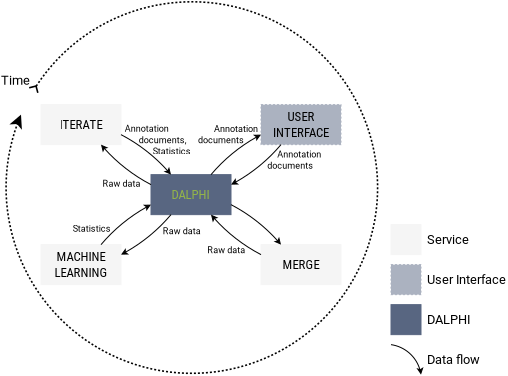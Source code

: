 <?xml version="1.0" encoding="UTF-8"?>
<dia:diagram xmlns:dia="http://www.lysator.liu.se/~alla/dia/">
  <dia:layer name="Hintergrund" visible="true" active="true">
    <dia:object type="Flowchart - Box" version="0" id="O0">
      <dia:attribute name="obj_pos">
        <dia:point val="37.5,19.5"/>
      </dia:attribute>
      <dia:attribute name="obj_bb">
        <dia:rectangle val="37.5,19.5;41.5,21.5"/>
      </dia:attribute>
      <dia:attribute name="elem_corner">
        <dia:point val="37.5,19.5"/>
      </dia:attribute>
      <dia:attribute name="elem_width">
        <dia:real val="4"/>
      </dia:attribute>
      <dia:attribute name="elem_height">
        <dia:real val="2"/>
      </dia:attribute>
      <dia:attribute name="border_width">
        <dia:real val="1.175e-38"/>
      </dia:attribute>
      <dia:attribute name="border_color">
        <dia:color val="#586681"/>
      </dia:attribute>
      <dia:attribute name="inner_color">
        <dia:color val="#586681"/>
      </dia:attribute>
      <dia:attribute name="show_background">
        <dia:boolean val="true"/>
      </dia:attribute>
      <dia:attribute name="padding">
        <dia:real val="0.5"/>
      </dia:attribute>
      <dia:attribute name="text">
        <dia:composite type="text">
          <dia:attribute name="string">
            <dia:string>##</dia:string>
          </dia:attribute>
          <dia:attribute name="font">
            <dia:font family="sans" style="0" name="Helvetica"/>
          </dia:attribute>
          <dia:attribute name="height">
            <dia:real val="0.8"/>
          </dia:attribute>
          <dia:attribute name="pos">
            <dia:point val="39.5,20.695"/>
          </dia:attribute>
          <dia:attribute name="color">
            <dia:color val="#000000"/>
          </dia:attribute>
          <dia:attribute name="alignment">
            <dia:enum val="1"/>
          </dia:attribute>
        </dia:composite>
      </dia:attribute>
    </dia:object>
    <dia:object type="Standard - Text" version="1" id="O1">
      <dia:attribute name="obj_pos">
        <dia:point val="39.5,20.5"/>
      </dia:attribute>
      <dia:attribute name="obj_bb">
        <dia:rectangle val="38.524,20.079;40.476,20.921"/>
      </dia:attribute>
      <dia:attribute name="text">
        <dia:composite type="text">
          <dia:attribute name="string">
            <dia:string>#DALPHI#</dia:string>
          </dia:attribute>
          <dia:attribute name="font">
            <dia:font family="Roboto Condensed" style="0" name="Courier"/>
          </dia:attribute>
          <dia:attribute name="height">
            <dia:real val="0.8"/>
          </dia:attribute>
          <dia:attribute name="pos">
            <dia:point val="39.5,20.749"/>
          </dia:attribute>
          <dia:attribute name="color">
            <dia:color val="#93b449"/>
          </dia:attribute>
          <dia:attribute name="alignment">
            <dia:enum val="1"/>
          </dia:attribute>
        </dia:composite>
      </dia:attribute>
      <dia:attribute name="valign">
        <dia:enum val="2"/>
      </dia:attribute>
      <dia:connections>
        <dia:connection handle="0" to="O0" connection="16"/>
      </dia:connections>
    </dia:object>
    <dia:object type="Flowchart - Box" version="0" id="O2">
      <dia:attribute name="obj_pos">
        <dia:point val="43,23"/>
      </dia:attribute>
      <dia:attribute name="obj_bb">
        <dia:rectangle val="43,23;47,25"/>
      </dia:attribute>
      <dia:attribute name="elem_corner">
        <dia:point val="43,23"/>
      </dia:attribute>
      <dia:attribute name="elem_width">
        <dia:real val="4"/>
      </dia:attribute>
      <dia:attribute name="elem_height">
        <dia:real val="2"/>
      </dia:attribute>
      <dia:attribute name="border_width">
        <dia:real val="1.175e-38"/>
      </dia:attribute>
      <dia:attribute name="border_color">
        <dia:color val="#f5f5f5"/>
      </dia:attribute>
      <dia:attribute name="inner_color">
        <dia:color val="#f5f5f5"/>
      </dia:attribute>
      <dia:attribute name="show_background">
        <dia:boolean val="true"/>
      </dia:attribute>
      <dia:attribute name="padding">
        <dia:real val="0.5"/>
      </dia:attribute>
      <dia:attribute name="text">
        <dia:composite type="text">
          <dia:attribute name="string">
            <dia:string>##</dia:string>
          </dia:attribute>
          <dia:attribute name="font">
            <dia:font family="sans" style="0" name="Helvetica"/>
          </dia:attribute>
          <dia:attribute name="height">
            <dia:real val="0.8"/>
          </dia:attribute>
          <dia:attribute name="pos">
            <dia:point val="45,24.195"/>
          </dia:attribute>
          <dia:attribute name="color">
            <dia:color val="#000000"/>
          </dia:attribute>
          <dia:attribute name="alignment">
            <dia:enum val="1"/>
          </dia:attribute>
        </dia:composite>
      </dia:attribute>
    </dia:object>
    <dia:object type="Standard - Text" version="1" id="O3">
      <dia:attribute name="obj_pos">
        <dia:point val="45,24"/>
      </dia:attribute>
      <dia:attribute name="obj_bb">
        <dia:rectangle val="44.083,23.579;45.917,24.421"/>
      </dia:attribute>
      <dia:attribute name="text">
        <dia:composite type="text">
          <dia:attribute name="string">
            <dia:string>#MERGE#</dia:string>
          </dia:attribute>
          <dia:attribute name="font">
            <dia:font family="Roboto Condensed" style="0" name="Courier"/>
          </dia:attribute>
          <dia:attribute name="height">
            <dia:real val="0.8"/>
          </dia:attribute>
          <dia:attribute name="pos">
            <dia:point val="45,24.249"/>
          </dia:attribute>
          <dia:attribute name="color">
            <dia:color val="#000000"/>
          </dia:attribute>
          <dia:attribute name="alignment">
            <dia:enum val="1"/>
          </dia:attribute>
        </dia:composite>
      </dia:attribute>
      <dia:attribute name="valign">
        <dia:enum val="2"/>
      </dia:attribute>
      <dia:connections>
        <dia:connection handle="0" to="O2" connection="16"/>
      </dia:connections>
    </dia:object>
    <dia:object type="Flowchart - Box" version="0" id="O4">
      <dia:attribute name="obj_pos">
        <dia:point val="32,16"/>
      </dia:attribute>
      <dia:attribute name="obj_bb">
        <dia:rectangle val="32,16;36,18"/>
      </dia:attribute>
      <dia:attribute name="elem_corner">
        <dia:point val="32,16"/>
      </dia:attribute>
      <dia:attribute name="elem_width">
        <dia:real val="4"/>
      </dia:attribute>
      <dia:attribute name="elem_height">
        <dia:real val="2"/>
      </dia:attribute>
      <dia:attribute name="border_width">
        <dia:real val="1.175e-38"/>
      </dia:attribute>
      <dia:attribute name="border_color">
        <dia:color val="#f5f5f5"/>
      </dia:attribute>
      <dia:attribute name="inner_color">
        <dia:color val="#f5f5f5"/>
      </dia:attribute>
      <dia:attribute name="show_background">
        <dia:boolean val="true"/>
      </dia:attribute>
      <dia:attribute name="padding">
        <dia:real val="0.5"/>
      </dia:attribute>
      <dia:attribute name="text">
        <dia:composite type="text">
          <dia:attribute name="string">
            <dia:string>##</dia:string>
          </dia:attribute>
          <dia:attribute name="font">
            <dia:font family="sans" style="0" name="Helvetica"/>
          </dia:attribute>
          <dia:attribute name="height">
            <dia:real val="0.8"/>
          </dia:attribute>
          <dia:attribute name="pos">
            <dia:point val="34,17.195"/>
          </dia:attribute>
          <dia:attribute name="color">
            <dia:color val="#000000"/>
          </dia:attribute>
          <dia:attribute name="alignment">
            <dia:enum val="1"/>
          </dia:attribute>
        </dia:composite>
      </dia:attribute>
    </dia:object>
    <dia:object type="Standard - Text" version="1" id="O5">
      <dia:attribute name="obj_pos">
        <dia:point val="34,17"/>
      </dia:attribute>
      <dia:attribute name="obj_bb">
        <dia:rectangle val="32.935,16.579;35.065,17.421"/>
      </dia:attribute>
      <dia:attribute name="text">
        <dia:composite type="text">
          <dia:attribute name="string">
            <dia:string>#ITERATE#</dia:string>
          </dia:attribute>
          <dia:attribute name="font">
            <dia:font family="Roboto Condensed" style="0" name="Courier"/>
          </dia:attribute>
          <dia:attribute name="height">
            <dia:real val="0.8"/>
          </dia:attribute>
          <dia:attribute name="pos">
            <dia:point val="34,17.249"/>
          </dia:attribute>
          <dia:attribute name="color">
            <dia:color val="#000000"/>
          </dia:attribute>
          <dia:attribute name="alignment">
            <dia:enum val="1"/>
          </dia:attribute>
        </dia:composite>
      </dia:attribute>
      <dia:attribute name="valign">
        <dia:enum val="2"/>
      </dia:attribute>
      <dia:connections>
        <dia:connection handle="0" to="O4" connection="16"/>
      </dia:connections>
    </dia:object>
    <dia:object type="Standard - Arc" version="0" id="O6">
      <dia:attribute name="obj_pos">
        <dia:point val="36,17.5"/>
      </dia:attribute>
      <dia:attribute name="obj_bb">
        <dia:rectangle val="35.965,17.465;38.535,19.535"/>
      </dia:attribute>
      <dia:attribute name="conn_endpoints">
        <dia:point val="36,17.5"/>
        <dia:point val="38.5,19.5"/>
      </dia:attribute>
      <dia:attribute name="curve_distance">
        <dia:real val="-0.156"/>
      </dia:attribute>
      <dia:attribute name="line_width">
        <dia:real val="0.05"/>
      </dia:attribute>
      <dia:attribute name="end_arrow">
        <dia:enum val="22"/>
      </dia:attribute>
      <dia:attribute name="end_arrow_length">
        <dia:real val="0.25"/>
      </dia:attribute>
      <dia:attribute name="end_arrow_width">
        <dia:real val="0.25"/>
      </dia:attribute>
      <dia:connections>
        <dia:connection handle="0" to="O4" connection="10"/>
        <dia:connection handle="1" to="O0" connection="1"/>
      </dia:connections>
    </dia:object>
    <dia:object type="Flowchart - Box" version="0" id="O7">
      <dia:attribute name="obj_pos">
        <dia:point val="43,16"/>
      </dia:attribute>
      <dia:attribute name="obj_bb">
        <dia:rectangle val="43,16;47,18"/>
      </dia:attribute>
      <dia:attribute name="elem_corner">
        <dia:point val="43,16"/>
      </dia:attribute>
      <dia:attribute name="elem_width">
        <dia:real val="4"/>
      </dia:attribute>
      <dia:attribute name="elem_height">
        <dia:real val="2"/>
      </dia:attribute>
      <dia:attribute name="border_width">
        <dia:real val="1.175e-38"/>
      </dia:attribute>
      <dia:attribute name="border_color">
        <dia:color val="#abb2c0"/>
      </dia:attribute>
      <dia:attribute name="inner_color">
        <dia:color val="#abb2c0"/>
      </dia:attribute>
      <dia:attribute name="show_background">
        <dia:boolean val="true"/>
      </dia:attribute>
      <dia:attribute name="line_style">
        <dia:enum val="4"/>
      </dia:attribute>
      <dia:attribute name="padding">
        <dia:real val="0.5"/>
      </dia:attribute>
      <dia:attribute name="text">
        <dia:composite type="text">
          <dia:attribute name="string">
            <dia:string>##</dia:string>
          </dia:attribute>
          <dia:attribute name="font">
            <dia:font family="sans" style="0" name="Helvetica"/>
          </dia:attribute>
          <dia:attribute name="height">
            <dia:real val="0.8"/>
          </dia:attribute>
          <dia:attribute name="pos">
            <dia:point val="45,17.195"/>
          </dia:attribute>
          <dia:attribute name="color">
            <dia:color val="#000000"/>
          </dia:attribute>
          <dia:attribute name="alignment">
            <dia:enum val="1"/>
          </dia:attribute>
        </dia:composite>
      </dia:attribute>
    </dia:object>
    <dia:object type="Standard - Text" version="1" id="O8">
      <dia:attribute name="obj_pos">
        <dia:point val="45,17"/>
      </dia:attribute>
      <dia:attribute name="obj_bb">
        <dia:rectangle val="43.574,16.179;46.426,17.821"/>
      </dia:attribute>
      <dia:attribute name="text">
        <dia:composite type="text">
          <dia:attribute name="string">
            <dia:string>#USER
INTERFACE#</dia:string>
          </dia:attribute>
          <dia:attribute name="font">
            <dia:font family="Roboto Condensed" style="0" name="Courier"/>
          </dia:attribute>
          <dia:attribute name="height">
            <dia:real val="0.8"/>
          </dia:attribute>
          <dia:attribute name="pos">
            <dia:point val="45,16.849"/>
          </dia:attribute>
          <dia:attribute name="color">
            <dia:color val="#000000"/>
          </dia:attribute>
          <dia:attribute name="alignment">
            <dia:enum val="1"/>
          </dia:attribute>
        </dia:composite>
      </dia:attribute>
      <dia:attribute name="valign">
        <dia:enum val="2"/>
      </dia:attribute>
      <dia:connections>
        <dia:connection handle="0" to="O7" connection="16"/>
      </dia:connections>
    </dia:object>
    <dia:object type="Flowchart - Box" version="0" id="O9">
      <dia:attribute name="obj_pos">
        <dia:point val="32,23"/>
      </dia:attribute>
      <dia:attribute name="obj_bb">
        <dia:rectangle val="32,23;36,25"/>
      </dia:attribute>
      <dia:attribute name="elem_corner">
        <dia:point val="32,23"/>
      </dia:attribute>
      <dia:attribute name="elem_width">
        <dia:real val="4"/>
      </dia:attribute>
      <dia:attribute name="elem_height">
        <dia:real val="2"/>
      </dia:attribute>
      <dia:attribute name="border_width">
        <dia:real val="1.175e-38"/>
      </dia:attribute>
      <dia:attribute name="border_color">
        <dia:color val="#f5f5f5"/>
      </dia:attribute>
      <dia:attribute name="inner_color">
        <dia:color val="#f5f5f5"/>
      </dia:attribute>
      <dia:attribute name="show_background">
        <dia:boolean val="true"/>
      </dia:attribute>
      <dia:attribute name="padding">
        <dia:real val="0.5"/>
      </dia:attribute>
      <dia:attribute name="text">
        <dia:composite type="text">
          <dia:attribute name="string">
            <dia:string>##</dia:string>
          </dia:attribute>
          <dia:attribute name="font">
            <dia:font family="sans" style="0" name="Helvetica"/>
          </dia:attribute>
          <dia:attribute name="height">
            <dia:real val="0.8"/>
          </dia:attribute>
          <dia:attribute name="pos">
            <dia:point val="34,24.195"/>
          </dia:attribute>
          <dia:attribute name="color">
            <dia:color val="#000000"/>
          </dia:attribute>
          <dia:attribute name="alignment">
            <dia:enum val="1"/>
          </dia:attribute>
        </dia:composite>
      </dia:attribute>
    </dia:object>
    <dia:object type="Standard - Text" version="1" id="O10">
      <dia:attribute name="obj_pos">
        <dia:point val="34,24"/>
      </dia:attribute>
      <dia:attribute name="obj_bb">
        <dia:rectangle val="32.667,23.179;35.333,24.821"/>
      </dia:attribute>
      <dia:attribute name="text">
        <dia:composite type="text">
          <dia:attribute name="string">
            <dia:string>#MACHINE
LEARNING#</dia:string>
          </dia:attribute>
          <dia:attribute name="font">
            <dia:font family="Roboto Condensed" style="0" name="Courier"/>
          </dia:attribute>
          <dia:attribute name="height">
            <dia:real val="0.8"/>
          </dia:attribute>
          <dia:attribute name="pos">
            <dia:point val="34,23.849"/>
          </dia:attribute>
          <dia:attribute name="color">
            <dia:color val="#000000"/>
          </dia:attribute>
          <dia:attribute name="alignment">
            <dia:enum val="1"/>
          </dia:attribute>
        </dia:composite>
      </dia:attribute>
      <dia:attribute name="valign">
        <dia:enum val="2"/>
      </dia:attribute>
      <dia:connections>
        <dia:connection handle="0" to="O9" connection="16"/>
      </dia:connections>
    </dia:object>
    <dia:object type="Standard - Arc" version="0" id="O11">
      <dia:attribute name="obj_pos">
        <dia:point val="31.5,15.5"/>
      </dia:attribute>
      <dia:attribute name="obj_bb">
        <dia:rectangle val="30.214,10.818;48.871,29.474"/>
      </dia:attribute>
      <dia:attribute name="conn_endpoints">
        <dia:point val="31.5,15.5"/>
        <dia:point val="31,16.5"/>
      </dia:attribute>
      <dia:attribute name="curve_distance">
        <dia:real val="-18.559"/>
      </dia:attribute>
      <dia:attribute name="line_width">
        <dia:real val="0.08"/>
      </dia:attribute>
      <dia:attribute name="line_style">
        <dia:enum val="4"/>
      </dia:attribute>
      <dia:attribute name="start_arrow">
        <dia:enum val="25"/>
      </dia:attribute>
      <dia:attribute name="start_arrow_length">
        <dia:real val="0.5"/>
      </dia:attribute>
      <dia:attribute name="start_arrow_width">
        <dia:real val="0.5"/>
      </dia:attribute>
      <dia:attribute name="end_arrow">
        <dia:enum val="22"/>
      </dia:attribute>
      <dia:attribute name="end_arrow_length">
        <dia:real val="0.5"/>
      </dia:attribute>
      <dia:attribute name="end_arrow_width">
        <dia:real val="0.5"/>
      </dia:attribute>
    </dia:object>
    <dia:object type="Flowchart - Box" version="0" id="O12">
      <dia:attribute name="obj_pos">
        <dia:point val="49.5,22"/>
      </dia:attribute>
      <dia:attribute name="obj_bb">
        <dia:rectangle val="49.5,22;51,23.5"/>
      </dia:attribute>
      <dia:attribute name="elem_corner">
        <dia:point val="49.5,22"/>
      </dia:attribute>
      <dia:attribute name="elem_width">
        <dia:real val="1.5"/>
      </dia:attribute>
      <dia:attribute name="elem_height">
        <dia:real val="1.5"/>
      </dia:attribute>
      <dia:attribute name="border_width">
        <dia:real val="1.175e-38"/>
      </dia:attribute>
      <dia:attribute name="border_color">
        <dia:color val="#f5f5f5"/>
      </dia:attribute>
      <dia:attribute name="inner_color">
        <dia:color val="#f5f5f5"/>
      </dia:attribute>
      <dia:attribute name="show_background">
        <dia:boolean val="true"/>
      </dia:attribute>
      <dia:attribute name="padding">
        <dia:real val="0.5"/>
      </dia:attribute>
      <dia:attribute name="text">
        <dia:composite type="text">
          <dia:attribute name="string">
            <dia:string>##</dia:string>
          </dia:attribute>
          <dia:attribute name="font">
            <dia:font family="Roboto" style="0" name="Courier"/>
          </dia:attribute>
          <dia:attribute name="height">
            <dia:real val="0.1"/>
          </dia:attribute>
          <dia:attribute name="pos">
            <dia:point val="50.25,22.785"/>
          </dia:attribute>
          <dia:attribute name="color">
            <dia:color val="#000000"/>
          </dia:attribute>
          <dia:attribute name="alignment">
            <dia:enum val="1"/>
          </dia:attribute>
        </dia:composite>
      </dia:attribute>
    </dia:object>
    <dia:object type="Standard - Text" version="1" id="O13">
      <dia:attribute name="obj_pos">
        <dia:point val="51,22.75"/>
      </dia:attribute>
      <dia:attribute name="obj_bb">
        <dia:rectangle val="51,22.329;53.398,23.171"/>
      </dia:attribute>
      <dia:attribute name="text">
        <dia:composite type="text">
          <dia:attribute name="string">
            <dia:string>#  Service#</dia:string>
          </dia:attribute>
          <dia:attribute name="font">
            <dia:font family="Roboto" style="0" name="Courier"/>
          </dia:attribute>
          <dia:attribute name="height">
            <dia:real val="0.8"/>
          </dia:attribute>
          <dia:attribute name="pos">
            <dia:point val="51,22.999"/>
          </dia:attribute>
          <dia:attribute name="color">
            <dia:color val="#000000"/>
          </dia:attribute>
          <dia:attribute name="alignment">
            <dia:enum val="0"/>
          </dia:attribute>
        </dia:composite>
      </dia:attribute>
      <dia:attribute name="valign">
        <dia:enum val="2"/>
      </dia:attribute>
      <dia:connections>
        <dia:connection handle="0" to="O12" connection="8"/>
      </dia:connections>
    </dia:object>
    <dia:object type="Flowchart - Box" version="0" id="O14">
      <dia:attribute name="obj_pos">
        <dia:point val="49.5,24"/>
      </dia:attribute>
      <dia:attribute name="obj_bb">
        <dia:rectangle val="49.5,24;51,25.5"/>
      </dia:attribute>
      <dia:attribute name="elem_corner">
        <dia:point val="49.5,24"/>
      </dia:attribute>
      <dia:attribute name="elem_width">
        <dia:real val="1.5"/>
      </dia:attribute>
      <dia:attribute name="elem_height">
        <dia:real val="1.5"/>
      </dia:attribute>
      <dia:attribute name="border_width">
        <dia:real val="1.175e-38"/>
      </dia:attribute>
      <dia:attribute name="border_color">
        <dia:color val="#abb2c0"/>
      </dia:attribute>
      <dia:attribute name="inner_color">
        <dia:color val="#abb2c0"/>
      </dia:attribute>
      <dia:attribute name="show_background">
        <dia:boolean val="true"/>
      </dia:attribute>
      <dia:attribute name="line_style">
        <dia:enum val="4"/>
      </dia:attribute>
      <dia:attribute name="padding">
        <dia:real val="0.5"/>
      </dia:attribute>
      <dia:attribute name="text">
        <dia:composite type="text">
          <dia:attribute name="string">
            <dia:string>##</dia:string>
          </dia:attribute>
          <dia:attribute name="font">
            <dia:font family="sans" style="0" name="Helvetica"/>
          </dia:attribute>
          <dia:attribute name="height">
            <dia:real val="0.1"/>
          </dia:attribute>
          <dia:attribute name="pos">
            <dia:point val="50.25,24.775"/>
          </dia:attribute>
          <dia:attribute name="color">
            <dia:color val="#000000"/>
          </dia:attribute>
          <dia:attribute name="alignment">
            <dia:enum val="1"/>
          </dia:attribute>
        </dia:composite>
      </dia:attribute>
    </dia:object>
    <dia:object type="Flowchart - Box" version="0" id="O15">
      <dia:attribute name="obj_pos">
        <dia:point val="49.5,26"/>
      </dia:attribute>
      <dia:attribute name="obj_bb">
        <dia:rectangle val="49.5,26;51,27.5"/>
      </dia:attribute>
      <dia:attribute name="elem_corner">
        <dia:point val="49.5,26"/>
      </dia:attribute>
      <dia:attribute name="elem_width">
        <dia:real val="1.5"/>
      </dia:attribute>
      <dia:attribute name="elem_height">
        <dia:real val="1.5"/>
      </dia:attribute>
      <dia:attribute name="border_width">
        <dia:real val="1.175e-38"/>
      </dia:attribute>
      <dia:attribute name="border_color">
        <dia:color val="#586681"/>
      </dia:attribute>
      <dia:attribute name="inner_color">
        <dia:color val="#586681"/>
      </dia:attribute>
      <dia:attribute name="show_background">
        <dia:boolean val="true"/>
      </dia:attribute>
      <dia:attribute name="padding">
        <dia:real val="0.5"/>
      </dia:attribute>
      <dia:attribute name="text">
        <dia:composite type="text">
          <dia:attribute name="string">
            <dia:string>##</dia:string>
          </dia:attribute>
          <dia:attribute name="font">
            <dia:font family="sans" style="0" name="Helvetica"/>
          </dia:attribute>
          <dia:attribute name="height">
            <dia:real val="0.1"/>
          </dia:attribute>
          <dia:attribute name="pos">
            <dia:point val="50.25,26.775"/>
          </dia:attribute>
          <dia:attribute name="color">
            <dia:color val="#000000"/>
          </dia:attribute>
          <dia:attribute name="alignment">
            <dia:enum val="1"/>
          </dia:attribute>
        </dia:composite>
      </dia:attribute>
    </dia:object>
    <dia:object type="Standard - Text" version="1" id="O16">
      <dia:attribute name="obj_pos">
        <dia:point val="51,24.75"/>
      </dia:attribute>
      <dia:attribute name="obj_bb">
        <dia:rectangle val="51,24.329;55.32,25.171"/>
      </dia:attribute>
      <dia:attribute name="text">
        <dia:composite type="text">
          <dia:attribute name="string">
            <dia:string>#  User Interface#</dia:string>
          </dia:attribute>
          <dia:attribute name="font">
            <dia:font family="Roboto" style="0" name="Courier"/>
          </dia:attribute>
          <dia:attribute name="height">
            <dia:real val="0.8"/>
          </dia:attribute>
          <dia:attribute name="pos">
            <dia:point val="51,24.999"/>
          </dia:attribute>
          <dia:attribute name="color">
            <dia:color val="#000000"/>
          </dia:attribute>
          <dia:attribute name="alignment">
            <dia:enum val="0"/>
          </dia:attribute>
        </dia:composite>
      </dia:attribute>
      <dia:attribute name="valign">
        <dia:enum val="2"/>
      </dia:attribute>
      <dia:connections>
        <dia:connection handle="0" to="O14" connection="8"/>
      </dia:connections>
    </dia:object>
    <dia:object type="Standard - Text" version="1" id="O17">
      <dia:attribute name="obj_pos">
        <dia:point val="51,26.75"/>
      </dia:attribute>
      <dia:attribute name="obj_bb">
        <dia:rectangle val="51,26.329;53.535,27.171"/>
      </dia:attribute>
      <dia:attribute name="text">
        <dia:composite type="text">
          <dia:attribute name="string">
            <dia:string>#  DALPHI#</dia:string>
          </dia:attribute>
          <dia:attribute name="font">
            <dia:font family="Roboto" style="0" name="Courier"/>
          </dia:attribute>
          <dia:attribute name="height">
            <dia:real val="0.8"/>
          </dia:attribute>
          <dia:attribute name="pos">
            <dia:point val="51,26.999"/>
          </dia:attribute>
          <dia:attribute name="color">
            <dia:color val="#000000"/>
          </dia:attribute>
          <dia:attribute name="alignment">
            <dia:enum val="0"/>
          </dia:attribute>
        </dia:composite>
      </dia:attribute>
      <dia:attribute name="valign">
        <dia:enum val="2"/>
      </dia:attribute>
      <dia:connections>
        <dia:connection handle="0" to="O15" connection="8"/>
      </dia:connections>
    </dia:object>
    <dia:object type="Standard - Text" version="1" id="O18">
      <dia:attribute name="obj_pos">
        <dia:point val="36.19,17.771"/>
      </dia:attribute>
      <dia:attribute name="obj_bb">
        <dia:rectangle val="36.19,16.908;39.643,18.634"/>
      </dia:attribute>
      <dia:attribute name="text">
        <dia:composite type="text">
          <dia:attribute name="string">
            <dia:string>#Annotation
       documents,
              Statistics#</dia:string>
          </dia:attribute>
          <dia:attribute name="font">
            <dia:font family="Roboto" style="0" name="Courier"/>
          </dia:attribute>
          <dia:attribute name="height">
            <dia:real val="0.564"/>
          </dia:attribute>
          <dia:attribute name="pos">
            <dia:point val="36.19,17.383"/>
          </dia:attribute>
          <dia:attribute name="color">
            <dia:color val="#000000"/>
          </dia:attribute>
          <dia:attribute name="alignment">
            <dia:enum val="0"/>
          </dia:attribute>
        </dia:composite>
      </dia:attribute>
      <dia:attribute name="valign">
        <dia:enum val="2"/>
      </dia:attribute>
    </dia:object>
    <dia:object type="Standard - Text" version="1" id="O19">
      <dia:attribute name="obj_pos">
        <dia:point val="36.977,19.954"/>
      </dia:attribute>
      <dia:attribute name="obj_bb">
        <dia:rectangle val="35.11,19.655;36.977,20.253"/>
      </dia:attribute>
      <dia:attribute name="text">
        <dia:composite type="text">
          <dia:attribute name="string">
            <dia:string>#Raw data#</dia:string>
          </dia:attribute>
          <dia:attribute name="font">
            <dia:font family="Roboto" style="0" name="Courier"/>
          </dia:attribute>
          <dia:attribute name="height">
            <dia:real val="0.564"/>
          </dia:attribute>
          <dia:attribute name="pos">
            <dia:point val="36.977,20.131"/>
          </dia:attribute>
          <dia:attribute name="color">
            <dia:color val="#000000"/>
          </dia:attribute>
          <dia:attribute name="alignment">
            <dia:enum val="2"/>
          </dia:attribute>
        </dia:composite>
      </dia:attribute>
      <dia:attribute name="valign">
        <dia:enum val="2"/>
      </dia:attribute>
    </dia:object>
    <dia:object type="Standard - Text" version="1" id="O20">
      <dia:attribute name="obj_pos">
        <dia:point val="42.844,17.5"/>
      </dia:attribute>
      <dia:attribute name="obj_bb">
        <dia:rectangle val="39.789,16.919;42.844,18.081"/>
      </dia:attribute>
      <dia:attribute name="text">
        <dia:composite type="text">
          <dia:attribute name="string">
            <dia:string>#Annotation
documents       #</dia:string>
          </dia:attribute>
          <dia:attribute name="font">
            <dia:font family="Roboto" style="0" name="Courier"/>
          </dia:attribute>
          <dia:attribute name="height">
            <dia:real val="0.564"/>
          </dia:attribute>
          <dia:attribute name="pos">
            <dia:point val="42.844,17.394"/>
          </dia:attribute>
          <dia:attribute name="color">
            <dia:color val="#000000"/>
          </dia:attribute>
          <dia:attribute name="alignment">
            <dia:enum val="2"/>
          </dia:attribute>
        </dia:composite>
      </dia:attribute>
      <dia:attribute name="valign">
        <dia:enum val="2"/>
      </dia:attribute>
    </dia:object>
    <dia:object type="Standard - Text" version="1" id="O21">
      <dia:attribute name="obj_pos">
        <dia:point val="43.317,18.771"/>
      </dia:attribute>
      <dia:attribute name="obj_bb">
        <dia:rectangle val="43.317,18.19;46.089,19.352"/>
      </dia:attribute>
      <dia:attribute name="text">
        <dia:composite type="text">
          <dia:attribute name="string">
            <dia:string>#     Annotation
documents#</dia:string>
          </dia:attribute>
          <dia:attribute name="font">
            <dia:font family="Roboto" style="0" name="Courier"/>
          </dia:attribute>
          <dia:attribute name="height">
            <dia:real val="0.564"/>
          </dia:attribute>
          <dia:attribute name="pos">
            <dia:point val="43.317,18.665"/>
          </dia:attribute>
          <dia:attribute name="color">
            <dia:color val="#000000"/>
          </dia:attribute>
          <dia:attribute name="alignment">
            <dia:enum val="0"/>
          </dia:attribute>
        </dia:composite>
      </dia:attribute>
      <dia:attribute name="valign">
        <dia:enum val="2"/>
      </dia:attribute>
    </dia:object>
    <dia:object type="Standard - Text" version="1" id="O22">
      <dia:attribute name="obj_pos">
        <dia:point val="42.218,23.271"/>
      </dia:attribute>
      <dia:attribute name="obj_bb">
        <dia:rectangle val="40.35,22.972;42.218,23.57"/>
      </dia:attribute>
      <dia:attribute name="text">
        <dia:composite type="text">
          <dia:attribute name="string">
            <dia:string>#Raw data#</dia:string>
          </dia:attribute>
          <dia:attribute name="font">
            <dia:font family="Roboto" style="0" name="Courier"/>
          </dia:attribute>
          <dia:attribute name="height">
            <dia:real val="0.564"/>
          </dia:attribute>
          <dia:attribute name="pos">
            <dia:point val="42.218,23.447"/>
          </dia:attribute>
          <dia:attribute name="color">
            <dia:color val="#000000"/>
          </dia:attribute>
          <dia:attribute name="alignment">
            <dia:enum val="2"/>
          </dia:attribute>
        </dia:composite>
      </dia:attribute>
      <dia:attribute name="valign">
        <dia:enum val="2"/>
      </dia:attribute>
    </dia:object>
    <dia:object type="Standard - Arc" version="0" id="O23">
      <dia:attribute name="obj_pos">
        <dia:point val="49.5,28"/>
      </dia:attribute>
      <dia:attribute name="obj_bb">
        <dia:rectangle val="49.465,27.965;51.128,29.535"/>
      </dia:attribute>
      <dia:attribute name="conn_endpoints">
        <dia:point val="49.5,28"/>
        <dia:point val="51,29.5"/>
      </dia:attribute>
      <dia:attribute name="curve_distance">
        <dia:real val="-0.354"/>
      </dia:attribute>
      <dia:attribute name="line_width">
        <dia:real val="0.05"/>
      </dia:attribute>
      <dia:attribute name="end_arrow">
        <dia:enum val="22"/>
      </dia:attribute>
      <dia:attribute name="end_arrow_length">
        <dia:real val="0.25"/>
      </dia:attribute>
      <dia:attribute name="end_arrow_width">
        <dia:real val="0.25"/>
      </dia:attribute>
    </dia:object>
    <dia:object type="Standard - Text" version="1" id="O24">
      <dia:attribute name="obj_pos">
        <dia:point val="51,28.75"/>
      </dia:attribute>
      <dia:attribute name="obj_bb">
        <dia:rectangle val="51,28.329;54.005,29.171"/>
      </dia:attribute>
      <dia:attribute name="text">
        <dia:composite type="text">
          <dia:attribute name="string">
            <dia:string>#  Data flow#</dia:string>
          </dia:attribute>
          <dia:attribute name="font">
            <dia:font family="Roboto" style="0" name="Courier"/>
          </dia:attribute>
          <dia:attribute name="height">
            <dia:real val="0.8"/>
          </dia:attribute>
          <dia:attribute name="pos">
            <dia:point val="51,28.999"/>
          </dia:attribute>
          <dia:attribute name="color">
            <dia:color val="#000000"/>
          </dia:attribute>
          <dia:attribute name="alignment">
            <dia:enum val="0"/>
          </dia:attribute>
        </dia:composite>
      </dia:attribute>
      <dia:attribute name="valign">
        <dia:enum val="2"/>
      </dia:attribute>
    </dia:object>
    <dia:object type="Standard - Text" version="1" id="O25">
      <dia:attribute name="obj_pos">
        <dia:point val="30,15"/>
      </dia:attribute>
      <dia:attribute name="obj_bb">
        <dia:rectangle val="30,14.33;31.438,15.172"/>
      </dia:attribute>
      <dia:attribute name="text">
        <dia:composite type="text">
          <dia:attribute name="string">
            <dia:string>#Time#</dia:string>
          </dia:attribute>
          <dia:attribute name="font">
            <dia:font family="Roboto" style="0" name="Courier"/>
          </dia:attribute>
          <dia:attribute name="height">
            <dia:real val="0.8"/>
          </dia:attribute>
          <dia:attribute name="pos">
            <dia:point val="30,15"/>
          </dia:attribute>
          <dia:attribute name="color">
            <dia:color val="#000000"/>
          </dia:attribute>
          <dia:attribute name="alignment">
            <dia:enum val="0"/>
          </dia:attribute>
        </dia:composite>
      </dia:attribute>
      <dia:attribute name="valign">
        <dia:enum val="3"/>
      </dia:attribute>
    </dia:object>
    <dia:object type="Standard - Text" version="1" id="O26">
      <dia:attribute name="obj_pos">
        <dia:point val="38.092,22.321"/>
      </dia:attribute>
      <dia:attribute name="obj_bb">
        <dia:rectangle val="38.092,22.022;39.959,22.62"/>
      </dia:attribute>
      <dia:attribute name="text">
        <dia:composite type="text">
          <dia:attribute name="string">
            <dia:string>#Raw data#</dia:string>
          </dia:attribute>
          <dia:attribute name="font">
            <dia:font family="Roboto" style="0" name="Courier"/>
          </dia:attribute>
          <dia:attribute name="height">
            <dia:real val="0.564"/>
          </dia:attribute>
          <dia:attribute name="pos">
            <dia:point val="38.092,22.497"/>
          </dia:attribute>
          <dia:attribute name="color">
            <dia:color val="#000000"/>
          </dia:attribute>
          <dia:attribute name="alignment">
            <dia:enum val="0"/>
          </dia:attribute>
        </dia:composite>
      </dia:attribute>
      <dia:attribute name="valign">
        <dia:enum val="2"/>
      </dia:attribute>
    </dia:object>
    <dia:object type="Standard - Text" version="1" id="O27">
      <dia:attribute name="obj_pos">
        <dia:point val="35.485,22.202"/>
      </dia:attribute>
      <dia:attribute name="obj_bb">
        <dia:rectangle val="33.607,21.903;35.485,22.501"/>
      </dia:attribute>
      <dia:attribute name="text">
        <dia:composite type="text">
          <dia:attribute name="string">
            <dia:string>#Statistics#</dia:string>
          </dia:attribute>
          <dia:attribute name="font">
            <dia:font family="Roboto" style="0" name="Courier"/>
          </dia:attribute>
          <dia:attribute name="height">
            <dia:real val="0.564"/>
          </dia:attribute>
          <dia:attribute name="pos">
            <dia:point val="35.485,22.378"/>
          </dia:attribute>
          <dia:attribute name="color">
            <dia:color val="#000000"/>
          </dia:attribute>
          <dia:attribute name="alignment">
            <dia:enum val="2"/>
          </dia:attribute>
        </dia:composite>
      </dia:attribute>
      <dia:attribute name="valign">
        <dia:enum val="2"/>
      </dia:attribute>
    </dia:object>
    <dia:object type="Standard - Arc" version="0" id="O28">
      <dia:attribute name="obj_pos">
        <dia:point val="37.5,20"/>
      </dia:attribute>
      <dia:attribute name="obj_bb">
        <dia:rectangle val="34.965,17.965;37.535,20.035"/>
      </dia:attribute>
      <dia:attribute name="conn_endpoints">
        <dia:point val="37.5,20"/>
        <dia:point val="35,18"/>
      </dia:attribute>
      <dia:attribute name="curve_distance">
        <dia:real val="-0.156"/>
      </dia:attribute>
      <dia:attribute name="line_width">
        <dia:real val="0.05"/>
      </dia:attribute>
      <dia:attribute name="end_arrow">
        <dia:enum val="22"/>
      </dia:attribute>
      <dia:attribute name="end_arrow_length">
        <dia:real val="0.25"/>
      </dia:attribute>
      <dia:attribute name="end_arrow_width">
        <dia:real val="0.25"/>
      </dia:attribute>
      <dia:connections>
        <dia:connection handle="0" to="O0" connection="5"/>
        <dia:connection handle="1" to="O4" connection="14"/>
      </dia:connections>
    </dia:object>
    <dia:object type="Standard - Arc" version="0" id="O29">
      <dia:attribute name="obj_pos">
        <dia:point val="40.5,19.5"/>
      </dia:attribute>
      <dia:attribute name="obj_bb">
        <dia:rectangle val="40.465,17.465;43.035,19.535"/>
      </dia:attribute>
      <dia:attribute name="conn_endpoints">
        <dia:point val="40.5,19.5"/>
        <dia:point val="43,17.5"/>
      </dia:attribute>
      <dia:attribute name="curve_distance">
        <dia:real val="-0.156"/>
      </dia:attribute>
      <dia:attribute name="line_width">
        <dia:real val="0.05"/>
      </dia:attribute>
      <dia:attribute name="end_arrow">
        <dia:enum val="22"/>
      </dia:attribute>
      <dia:attribute name="end_arrow_length">
        <dia:real val="0.25"/>
      </dia:attribute>
      <dia:attribute name="end_arrow_width">
        <dia:real val="0.25"/>
      </dia:attribute>
      <dia:connections>
        <dia:connection handle="0" to="O0" connection="3"/>
        <dia:connection handle="1" to="O7" connection="9"/>
      </dia:connections>
    </dia:object>
    <dia:object type="Standard - Arc" version="0" id="O30">
      <dia:attribute name="obj_pos">
        <dia:point val="44,18"/>
      </dia:attribute>
      <dia:attribute name="obj_bb">
        <dia:rectangle val="41.465,17.965;44.035,20.035"/>
      </dia:attribute>
      <dia:attribute name="conn_endpoints">
        <dia:point val="44,18"/>
        <dia:point val="41.5,20"/>
      </dia:attribute>
      <dia:attribute name="curve_distance">
        <dia:real val="-0.156"/>
      </dia:attribute>
      <dia:attribute name="line_width">
        <dia:real val="0.05"/>
      </dia:attribute>
      <dia:attribute name="end_arrow">
        <dia:enum val="22"/>
      </dia:attribute>
      <dia:attribute name="end_arrow_length">
        <dia:real val="0.25"/>
      </dia:attribute>
      <dia:attribute name="end_arrow_width">
        <dia:real val="0.25"/>
      </dia:attribute>
      <dia:connections>
        <dia:connection handle="0" to="O7" connection="12"/>
        <dia:connection handle="1" to="O0" connection="6"/>
      </dia:connections>
    </dia:object>
    <dia:object type="Standard - Arc" version="0" id="O31">
      <dia:attribute name="obj_pos">
        <dia:point val="41.5,21"/>
      </dia:attribute>
      <dia:attribute name="obj_bb">
        <dia:rectangle val="41.465,20.965;44.035,23.035"/>
      </dia:attribute>
      <dia:attribute name="conn_endpoints">
        <dia:point val="41.5,21"/>
        <dia:point val="44,23"/>
      </dia:attribute>
      <dia:attribute name="curve_distance">
        <dia:real val="-0.156"/>
      </dia:attribute>
      <dia:attribute name="line_width">
        <dia:real val="0.05"/>
      </dia:attribute>
      <dia:attribute name="end_arrow">
        <dia:enum val="22"/>
      </dia:attribute>
      <dia:attribute name="end_arrow_length">
        <dia:real val="0.25"/>
      </dia:attribute>
      <dia:attribute name="end_arrow_width">
        <dia:real val="0.25"/>
      </dia:attribute>
      <dia:connections>
        <dia:connection handle="0" to="O0" connection="10"/>
        <dia:connection handle="1" to="O2" connection="1"/>
      </dia:connections>
    </dia:object>
    <dia:object type="Standard - Arc" version="0" id="O32">
      <dia:attribute name="obj_pos">
        <dia:point val="43,23.5"/>
      </dia:attribute>
      <dia:attribute name="obj_bb">
        <dia:rectangle val="40.465,21.465;43.035,23.535"/>
      </dia:attribute>
      <dia:attribute name="conn_endpoints">
        <dia:point val="43,23.5"/>
        <dia:point val="40.5,21.5"/>
      </dia:attribute>
      <dia:attribute name="curve_distance">
        <dia:real val="-0.156"/>
      </dia:attribute>
      <dia:attribute name="line_width">
        <dia:real val="0.05"/>
      </dia:attribute>
      <dia:attribute name="end_arrow">
        <dia:enum val="22"/>
      </dia:attribute>
      <dia:attribute name="end_arrow_length">
        <dia:real val="0.25"/>
      </dia:attribute>
      <dia:attribute name="end_arrow_width">
        <dia:real val="0.25"/>
      </dia:attribute>
      <dia:connections>
        <dia:connection handle="0" to="O2" connection="5"/>
        <dia:connection handle="1" to="O0" connection="14"/>
      </dia:connections>
    </dia:object>
    <dia:object type="Standard - Arc" version="0" id="O33">
      <dia:attribute name="obj_pos">
        <dia:point val="38.5,21.5"/>
      </dia:attribute>
      <dia:attribute name="obj_bb">
        <dia:rectangle val="35.965,21.465;38.535,23.535"/>
      </dia:attribute>
      <dia:attribute name="conn_endpoints">
        <dia:point val="38.5,21.5"/>
        <dia:point val="36,23.5"/>
      </dia:attribute>
      <dia:attribute name="curve_distance">
        <dia:real val="-0.156"/>
      </dia:attribute>
      <dia:attribute name="line_width">
        <dia:real val="0.05"/>
      </dia:attribute>
      <dia:attribute name="end_arrow">
        <dia:enum val="22"/>
      </dia:attribute>
      <dia:attribute name="end_arrow_length">
        <dia:real val="0.25"/>
      </dia:attribute>
      <dia:attribute name="end_arrow_width">
        <dia:real val="0.25"/>
      </dia:attribute>
      <dia:connections>
        <dia:connection handle="0" to="O0" connection="12"/>
        <dia:connection handle="1" to="O9" connection="6"/>
      </dia:connections>
    </dia:object>
    <dia:object type="Standard - Arc" version="0" id="O34">
      <dia:attribute name="obj_pos">
        <dia:point val="35,23"/>
      </dia:attribute>
      <dia:attribute name="obj_bb">
        <dia:rectangle val="34.965,20.965;37.535,23.035"/>
      </dia:attribute>
      <dia:attribute name="conn_endpoints">
        <dia:point val="35,23"/>
        <dia:point val="37.5,21"/>
      </dia:attribute>
      <dia:attribute name="curve_distance">
        <dia:real val="-0.156"/>
      </dia:attribute>
      <dia:attribute name="line_width">
        <dia:real val="0.05"/>
      </dia:attribute>
      <dia:attribute name="end_arrow">
        <dia:enum val="22"/>
      </dia:attribute>
      <dia:attribute name="end_arrow_length">
        <dia:real val="0.25"/>
      </dia:attribute>
      <dia:attribute name="end_arrow_width">
        <dia:real val="0.25"/>
      </dia:attribute>
      <dia:connections>
        <dia:connection handle="0" to="O9" connection="3"/>
        <dia:connection handle="1" to="O0" connection="9"/>
      </dia:connections>
    </dia:object>
  </dia:layer>
</dia:diagram>
